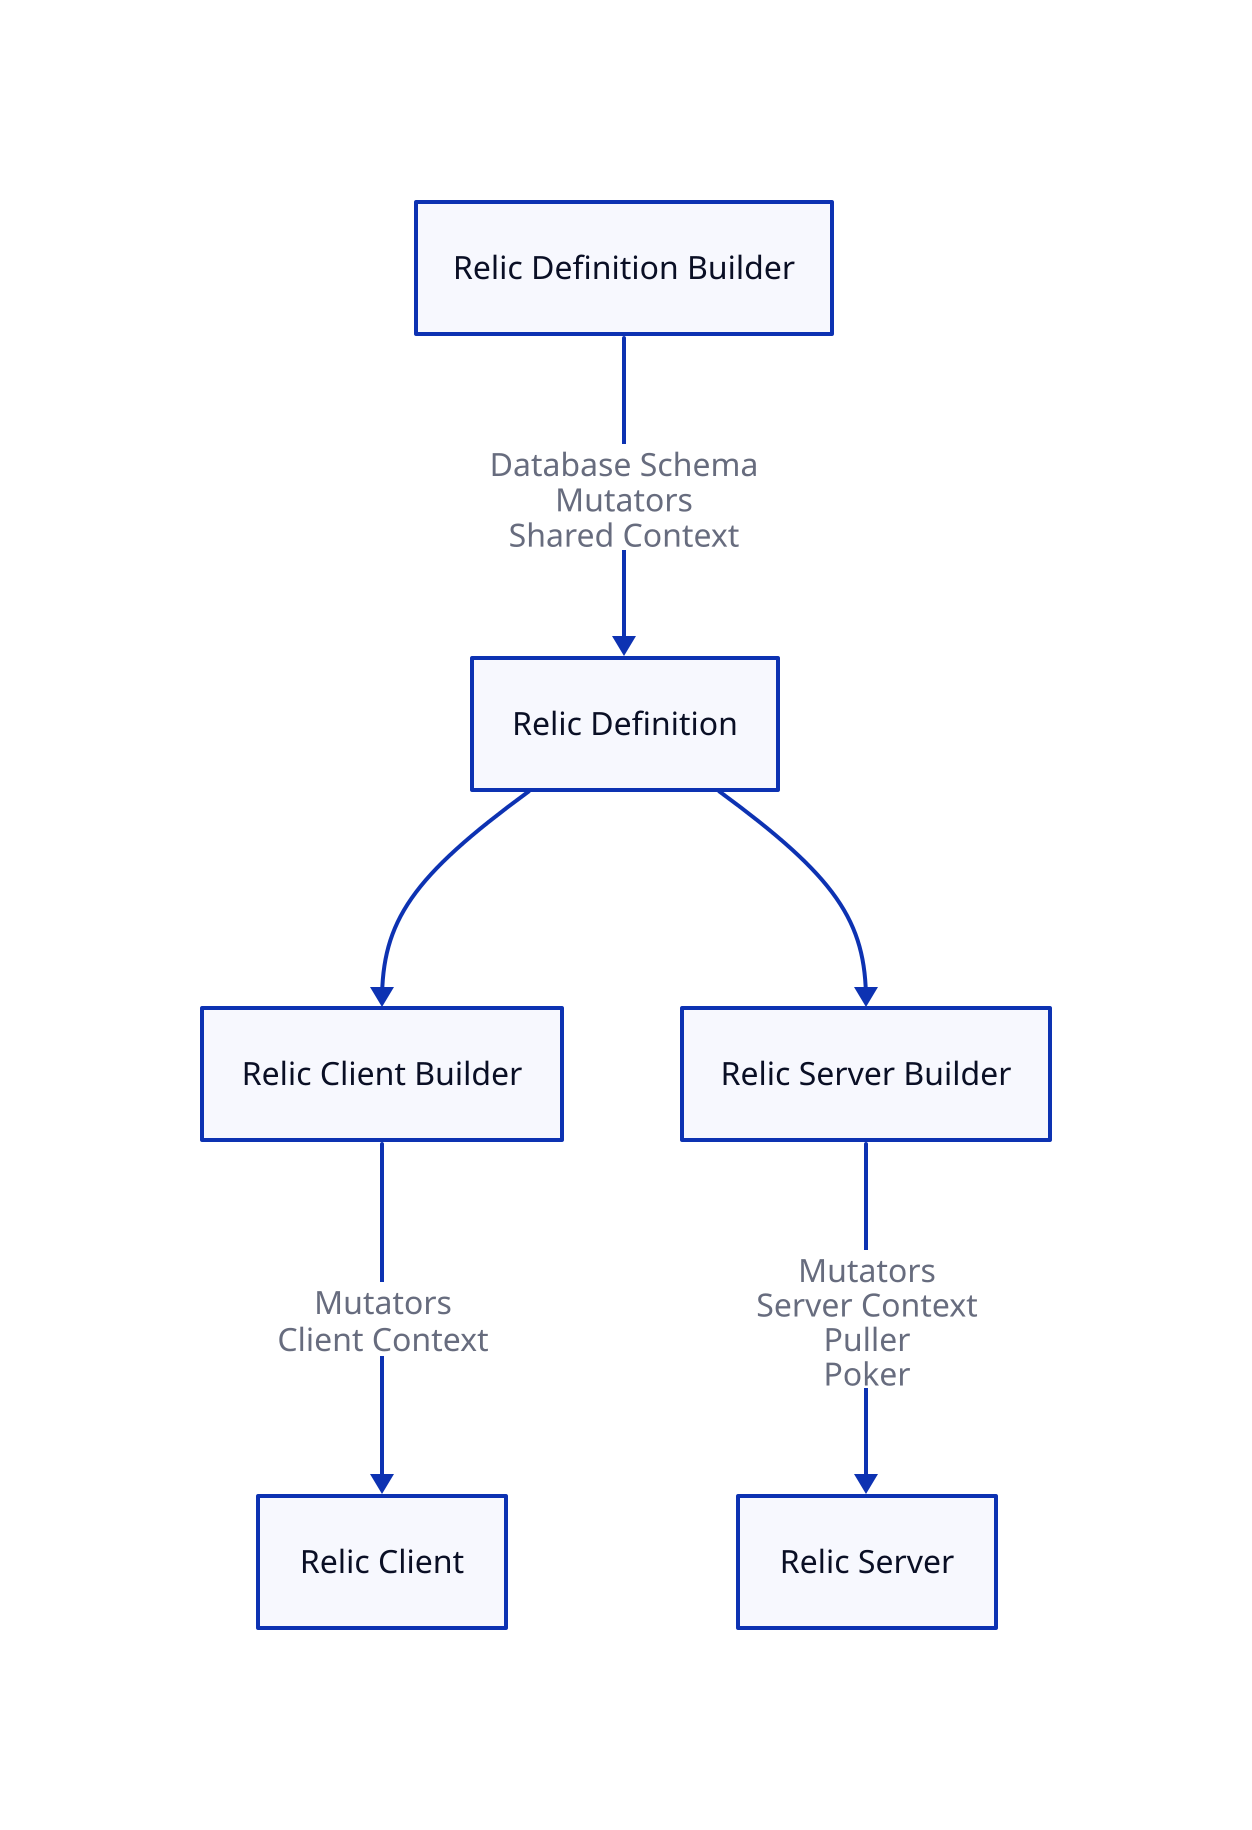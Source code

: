 relic-definition-builder: Relic Definition Builder
relic-definition: Relic Definition
relic-client-builder: Relic Client Builder
relic-server: Relic Server
relic-server-builder: Relic Server Builder
relic-client: Relic Client

relic-definition-builder -> relic-definition: Database Schema\nMutators\nShared Context
relic-definition -> relic-client-builder
relic-definition -> relic-server-builder
relic-client-builder -> relic-client: Mutators\nClient Context
relic-server-builder -> relic-server: Mutators\nServer Context\nPuller\nPoker
